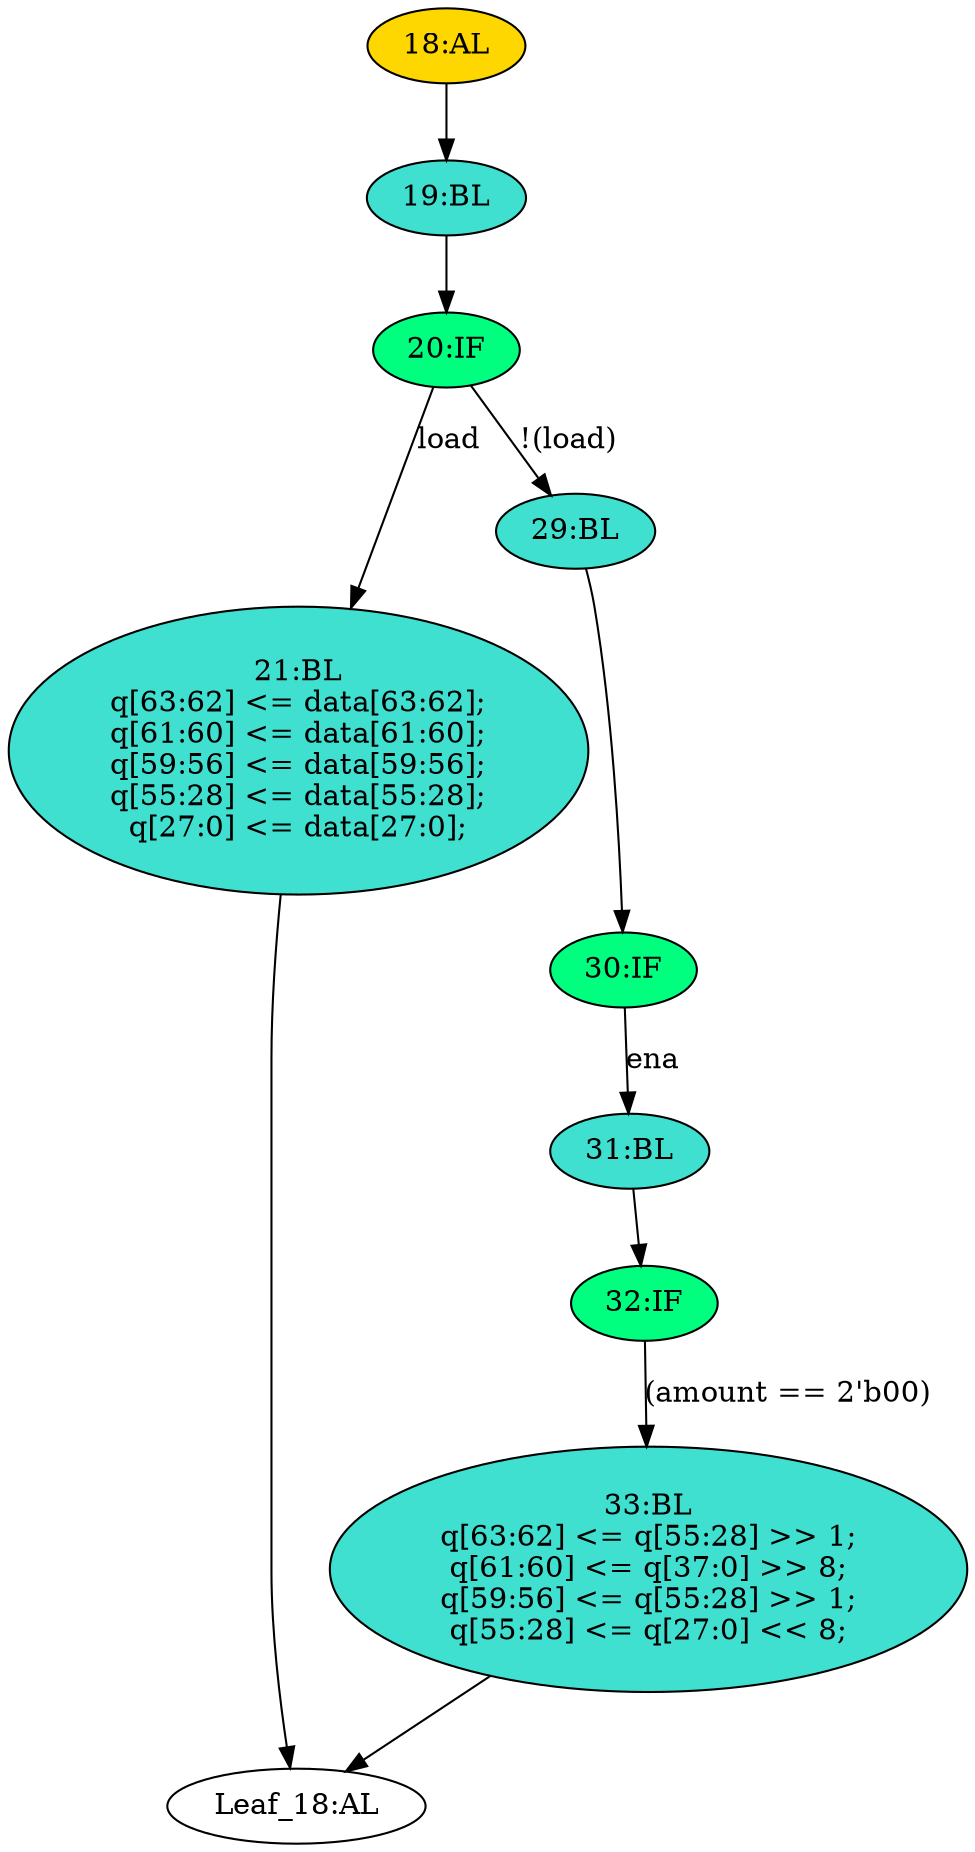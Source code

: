 strict digraph "" {
	node [label="\N"];
	"19:BL"	[ast="<pyverilog.vparser.ast.Block object at 0x7fd67a8a14d0>",
		fillcolor=turquoise,
		label="19:BL",
		statements="[]",
		style=filled,
		typ=Block];
	"20:IF"	[ast="<pyverilog.vparser.ast.IfStatement object at 0x7fd67a8a15d0>",
		fillcolor=springgreen,
		label="20:IF",
		statements="[]",
		style=filled,
		typ=IfStatement];
	"19:BL" -> "20:IF"	[cond="[]",
		lineno=None];
	"21:BL"	[ast="<pyverilog.vparser.ast.Block object at 0x7fd67a8a1f90>",
		fillcolor=turquoise,
		label="21:BL
q[63:62] <= data[63:62];
q[61:60] <= data[61:60];
q[59:56] <= data[59:56];
q[55:28] <= data[55:28];
q[27:0] <= data[27:0];",
		statements="[<pyverilog.vparser.ast.NonblockingSubstitution object at 0x7fd67a8a1fd0>, <pyverilog.vparser.ast.NonblockingSubstitution object \
at 0x7fd67a8b02d0>, <pyverilog.vparser.ast.NonblockingSubstitution object at 0x7fd67a8b0590>, <pyverilog.vparser.ast.NonblockingSubstitution \
object at 0x7fd67a8b0850>, <pyverilog.vparser.ast.NonblockingSubstitution object at 0x7fd67a8b0b10>]",
		style=filled,
		typ=Block];
	"Leaf_18:AL"	[def_var="['q']",
		label="Leaf_18:AL"];
	"21:BL" -> "Leaf_18:AL"	[cond="[]",
		lineno=None];
	"31:BL"	[ast="<pyverilog.vparser.ast.Block object at 0x7fd67b49ebd0>",
		fillcolor=turquoise,
		label="31:BL",
		statements="[]",
		style=filled,
		typ=Block];
	"32:IF"	[ast="<pyverilog.vparser.ast.IfStatement object at 0x7fd67adabd50>",
		fillcolor=springgreen,
		label="32:IF",
		statements="[]",
		style=filled,
		typ=IfStatement];
	"31:BL" -> "32:IF"	[cond="[]",
		lineno=None];
	"33:BL"	[ast="<pyverilog.vparser.ast.Block object at 0x7fd67adab0d0>",
		fillcolor=turquoise,
		label="33:BL
q[63:62] <= q[55:28] >> 1;
q[61:60] <= q[37:0] >> 8;
q[59:56] <= q[55:28] >> 1;
q[55:28] <= q[27:0] << 8;",
		statements="[<pyverilog.vparser.ast.NonblockingSubstitution object at 0x7fd67adab710>, <pyverilog.vparser.ast.NonblockingSubstitution object \
at 0x7fd67adabe50>, <pyverilog.vparser.ast.NonblockingSubstitution object at 0x7fd67a8a1810>, <pyverilog.vparser.ast.NonblockingSubstitution \
object at 0x7fd67a8a1b50>]",
		style=filled,
		typ=Block];
	"32:IF" -> "33:BL"	[cond="['amount']",
		label="(amount == 2'b00)",
		lineno=32];
	"20:IF" -> "21:BL"	[cond="['load']",
		label=load,
		lineno=20];
	"29:BL"	[ast="<pyverilog.vparser.ast.Block object at 0x7fd67a8a4c90>",
		fillcolor=turquoise,
		label="29:BL",
		statements="[]",
		style=filled,
		typ=Block];
	"20:IF" -> "29:BL"	[cond="['load']",
		label="!(load)",
		lineno=20];
	"33:BL" -> "Leaf_18:AL"	[cond="[]",
		lineno=None];
	"18:AL"	[ast="<pyverilog.vparser.ast.Always object at 0x7fd67a8b0e50>",
		clk_sens=True,
		fillcolor=gold,
		label="18:AL",
		sens="['clk']",
		statements="[]",
		style=filled,
		typ=Always,
		use_var="['load', 'ena', 'amount', 'data', 'q']"];
	"18:AL" -> "19:BL"	[cond="[]",
		lineno=None];
	"30:IF"	[ast="<pyverilog.vparser.ast.IfStatement object at 0x7fd685580d10>",
		fillcolor=springgreen,
		label="30:IF",
		statements="[]",
		style=filled,
		typ=IfStatement];
	"29:BL" -> "30:IF"	[cond="[]",
		lineno=None];
	"30:IF" -> "31:BL"	[cond="['ena']",
		label=ena,
		lineno=30];
}
